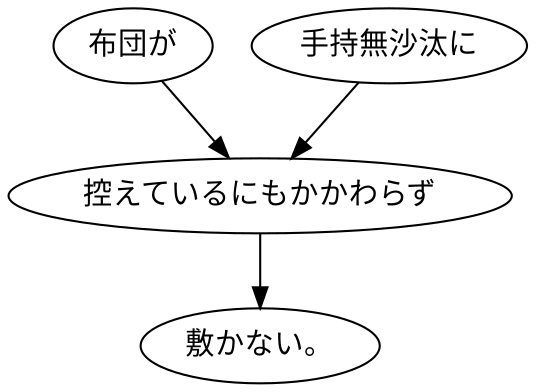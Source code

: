 digraph graph7196 {
	node0 [label="布団が"];
	node1 [label="手持無沙汰に"];
	node2 [label="控えているにもかかわらず"];
	node3 [label="敷かない。"];
	node0 -> node2;
	node1 -> node2;
	node2 -> node3;
}
